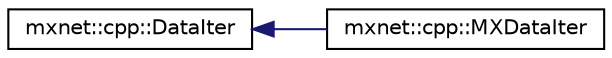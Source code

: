 digraph "Graphical Class Hierarchy"
{
  edge [fontname="Helvetica",fontsize="10",labelfontname="Helvetica",labelfontsize="10"];
  node [fontname="Helvetica",fontsize="10",shape=record];
  rankdir="LR";
  Node1 [label="mxnet::cpp::DataIter",height=0.2,width=0.4,color="black", fillcolor="white", style="filled",URL="$classmxnet_1_1cpp_1_1DataIter.html"];
  Node1 -> Node2 [dir="back",color="midnightblue",fontsize="10",style="solid",fontname="Helvetica"];
  Node2 [label="mxnet::cpp::MXDataIter",height=0.2,width=0.4,color="black", fillcolor="white", style="filled",URL="$classmxnet_1_1cpp_1_1MXDataIter.html"];
}
